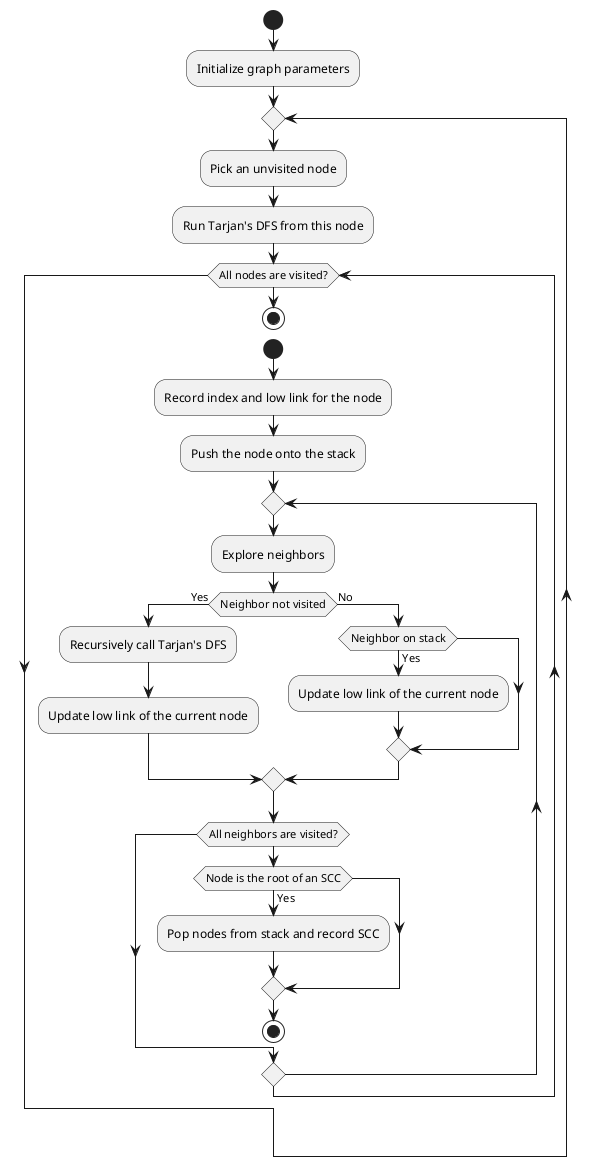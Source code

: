 @startuml

start
:Initialize graph parameters;
repeat
    :Pick an unvisited node;
    :Run Tarjan's DFS from this node;
while (All nodes are visited?)
stop

start
:Record index and low link for the node;
:Push the node onto the stack;
repeat
    :Explore neighbors;
    if (Neighbor not visited) then (Yes)
        :Recursively call Tarjan's DFS;
        :Update low link of the current node;
    else (No)
        if (Neighbor on stack) then (Yes)
            :Update low link of the current node;
        endif
    endif
while (All neighbors are visited?)
if (Node is the root of an SCC) then (Yes)
    :Pop nodes from stack and record SCC;
endif
stop

@enduml

